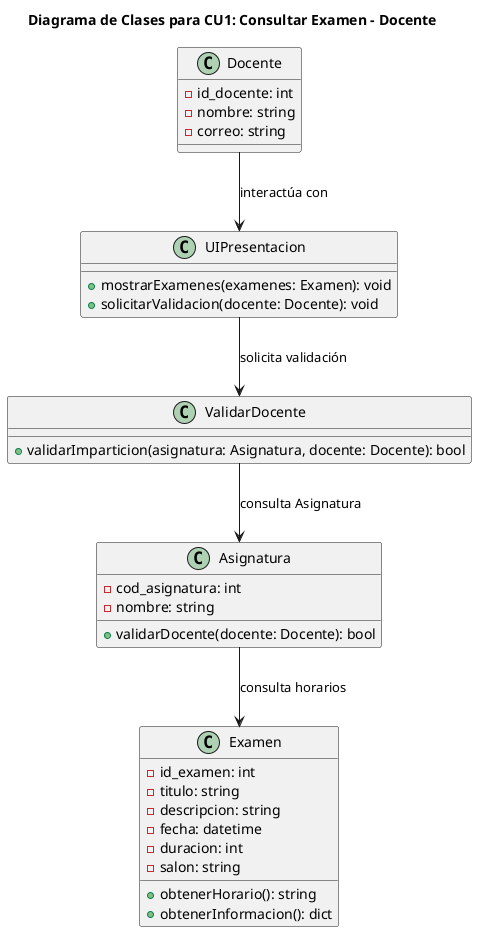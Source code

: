 @startuml CU1
title Diagrama de Clases para CU1: Consultar Examen - Docente

class Docente {
    - id_docente: int
    - nombre: string
    - correo: string
}

class UIPresentacion {
    + mostrarExamenes(examenes: Examen): void
    + solicitarValidacion(docente: Docente): void
}

class ValidarDocente {
    + validarImparticion(asignatura: Asignatura, docente: Docente): bool
}

class Asignatura {
    - cod_asignatura: int
    - nombre: string
    + validarDocente(docente: Docente): bool
}

class Examen {
    - id_examen: int
    - titulo: string
    - descripcion: string
    - fecha: datetime
    - duracion: int
    - salon: string
    + obtenerHorario(): string
    + obtenerInformacion(): dict
}

Docente --> UIPresentacion : "interactúa con"
UIPresentacion --> ValidarDocente : "solicita validación"
ValidarDocente --> Asignatura : "consulta Asignatura"
Asignatura --> Examen: "consulta horarios"
@enduml
